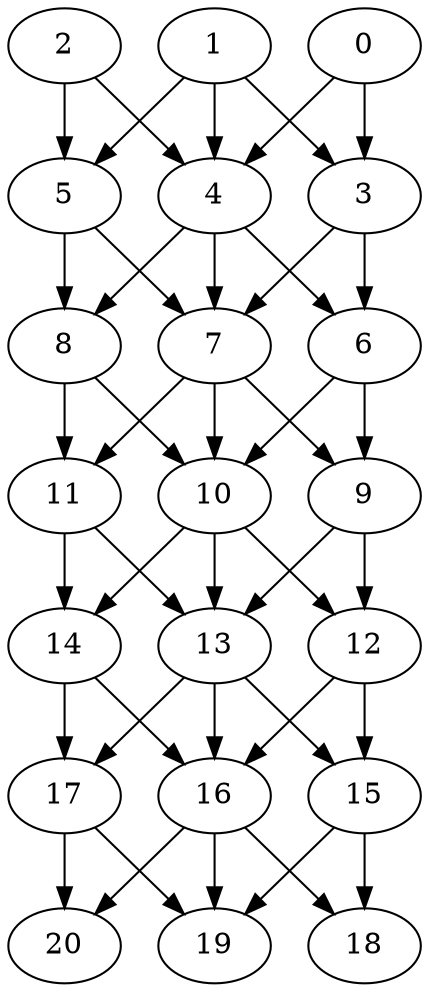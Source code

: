 digraph "Stencil_Nodes_21_CCR_10.03_WeightType_Random_GB" {
	graph ["Duplicate states"=0,
		GraphType=Stencil,
		"Max states in OPEN"=0,
		Modes="120000ms; topo-ordered tasks, ; Pruning: task equivalence, fixed order ready list, ; F-value: ; Optimisation: best schedule length (\
SL) optimisation on equal, ",
		NumberOfTasks=21,
		"Pruned using list schedule length"=543274,
		"States removed from OPEN"=0,
		TargetSystem="Homogeneous-2",
		"Time to schedule (ms)"=1679,
		"Total idle time"=124,
		"Total schedule length"=134,
		"Total sequential time"=141,
		"Total states created"=1345119
	];
	2	["Finish time"=31,
		Processor=0,
		"Start time"=22,
		Weight=9];
	4	["Finish time"=46,
		Processor=0,
		"Start time"=38,
		Weight=8];
	2 -> 4	[Weight=47];
	5	["Finish time"=38,
		Processor=0,
		"Start time"=31,
		Weight=7];
	2 -> 5	[Weight=23];
	0	["Finish time"=12,
		Processor=0,
		"Start time"=4,
		Weight=8];
	0 -> 4	[Weight=41];
	3	["Finish time"=22,
		Processor=0,
		"Start time"=12,
		Weight=10];
	0 -> 3	[Weight=29];
	1	["Finish time"=4,
		Processor=0,
		"Start time"=0,
		Weight=4];
	1 -> 4	[Weight=23];
	1 -> 3	[Weight=41];
	1 -> 5	[Weight=41];
	8	["Finish time"=71,
		Processor=0,
		"Start time"=64,
		Weight=7];
	4 -> 8	[Weight=53];
	6	["Finish time"=59,
		Processor=0,
		"Start time"=51,
		Weight=8];
	4 -> 6	[Weight=35];
	7	["Finish time"=51,
		Processor=0,
		"Start time"=46,
		Weight=5];
	4 -> 7	[Weight=29];
	3 -> 6	[Weight=47];
	3 -> 7	[Weight=35];
	5 -> 8	[Weight=18];
	5 -> 7	[Weight=53];
	11	["Finish time"=88,
		Processor=0,
		"Start time"=83,
		Weight=5];
	8 -> 11	[Weight=53];
	10	["Finish time"=74,
		Processor=0,
		"Start time"=71,
		Weight=3];
	8 -> 10	[Weight=18];
	9	["Finish time"=64,
		Processor=0,
		"Start time"=59,
		Weight=5];
	6 -> 9	[Weight=18];
	6 -> 10	[Weight=53];
	7 -> 11	[Weight=23];
	7 -> 9	[Weight=23];
	7 -> 10	[Weight=18];
	13	["Finish time"=96,
		Processor=0,
		"Start time"=91,
		Weight=5];
	11 -> 13	[Weight=41];
	14	["Finish time"=91,
		Processor=0,
		"Start time"=88,
		Weight=3];
	11 -> 14	[Weight=29];
	9 -> 13	[Weight=35];
	12	["Finish time"=83,
		Processor=0,
		"Start time"=74,
		Weight=9];
	9 -> 12	[Weight=53];
	10 -> 13	[Weight=35];
	10 -> 12	[Weight=41];
	10 -> 14	[Weight=47];
	16	["Finish time"=106,
		Processor=0,
		"Start time"=101,
		Weight=5];
	13 -> 16	[Weight=53];
	15	["Finish time"=101,
		Processor=0,
		"Start time"=96,
		Weight=5];
	13 -> 15	[Weight=29];
	17	["Finish time"=113,
		Processor=0,
		"Start time"=106,
		Weight=7];
	13 -> 17	[Weight=35];
	12 -> 16	[Weight=12];
	12 -> 15	[Weight=59];
	14 -> 16	[Weight=12];
	14 -> 17	[Weight=35];
	18	["Finish time"=134,
		Processor=1,
		"Start time"=124,
		Weight=10];
	16 -> 18	[Weight=18];
	19	["Finish time"=131,
		Processor=0,
		"Start time"=121,
		Weight=10];
	16 -> 19	[Weight=29];
	20	["Finish time"=121,
		Processor=0,
		"Start time"=113,
		Weight=8];
	16 -> 20	[Weight=59];
	15 -> 18	[Weight=23];
	15 -> 19	[Weight=18];
	17 -> 19	[Weight=18];
	17 -> 20	[Weight=12];
}
